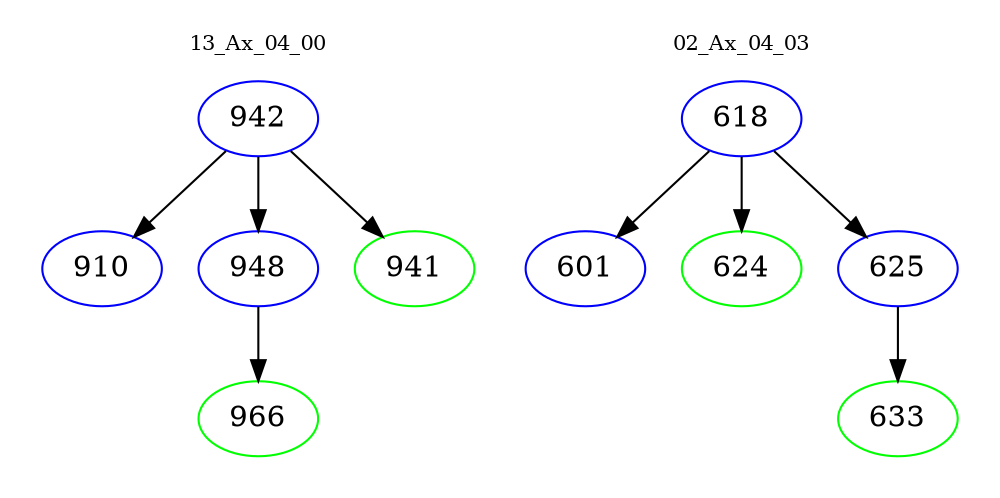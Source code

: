 digraph{
subgraph cluster_0 {
color = white
label = "13_Ax_04_00";
fontsize=10;
T0_942 [label="942", color="blue"]
T0_942 -> T0_910 [color="black"]
T0_910 [label="910", color="blue"]
T0_942 -> T0_948 [color="black"]
T0_948 [label="948", color="blue"]
T0_948 -> T0_966 [color="black"]
T0_966 [label="966", color="green"]
T0_942 -> T0_941 [color="black"]
T0_941 [label="941", color="green"]
}
subgraph cluster_1 {
color = white
label = "02_Ax_04_03";
fontsize=10;
T1_618 [label="618", color="blue"]
T1_618 -> T1_601 [color="black"]
T1_601 [label="601", color="blue"]
T1_618 -> T1_624 [color="black"]
T1_624 [label="624", color="green"]
T1_618 -> T1_625 [color="black"]
T1_625 [label="625", color="blue"]
T1_625 -> T1_633 [color="black"]
T1_633 [label="633", color="green"]
}
}
